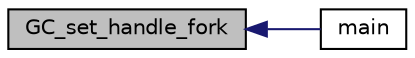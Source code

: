 digraph "GC_set_handle_fork"
{
  edge [fontname="Helvetica",fontsize="10",labelfontname="Helvetica",labelfontsize="10"];
  node [fontname="Helvetica",fontsize="10",shape=record];
  rankdir="LR";
  Node3479 [label="GC_set_handle_fork",height=0.2,width=0.4,color="black", fillcolor="grey75", style="filled", fontcolor="black"];
  Node3479 -> Node3480 [dir="back",color="midnightblue",fontsize="10",style="solid",fontname="Helvetica"];
  Node3480 [label="main",height=0.2,width=0.4,color="black", fillcolor="white", style="filled",URL="$d4/d12/3rd_party_2gc_2tests_2test_8c.html#a840291bc02cba5474a4cb46a9b9566fe"];
}
